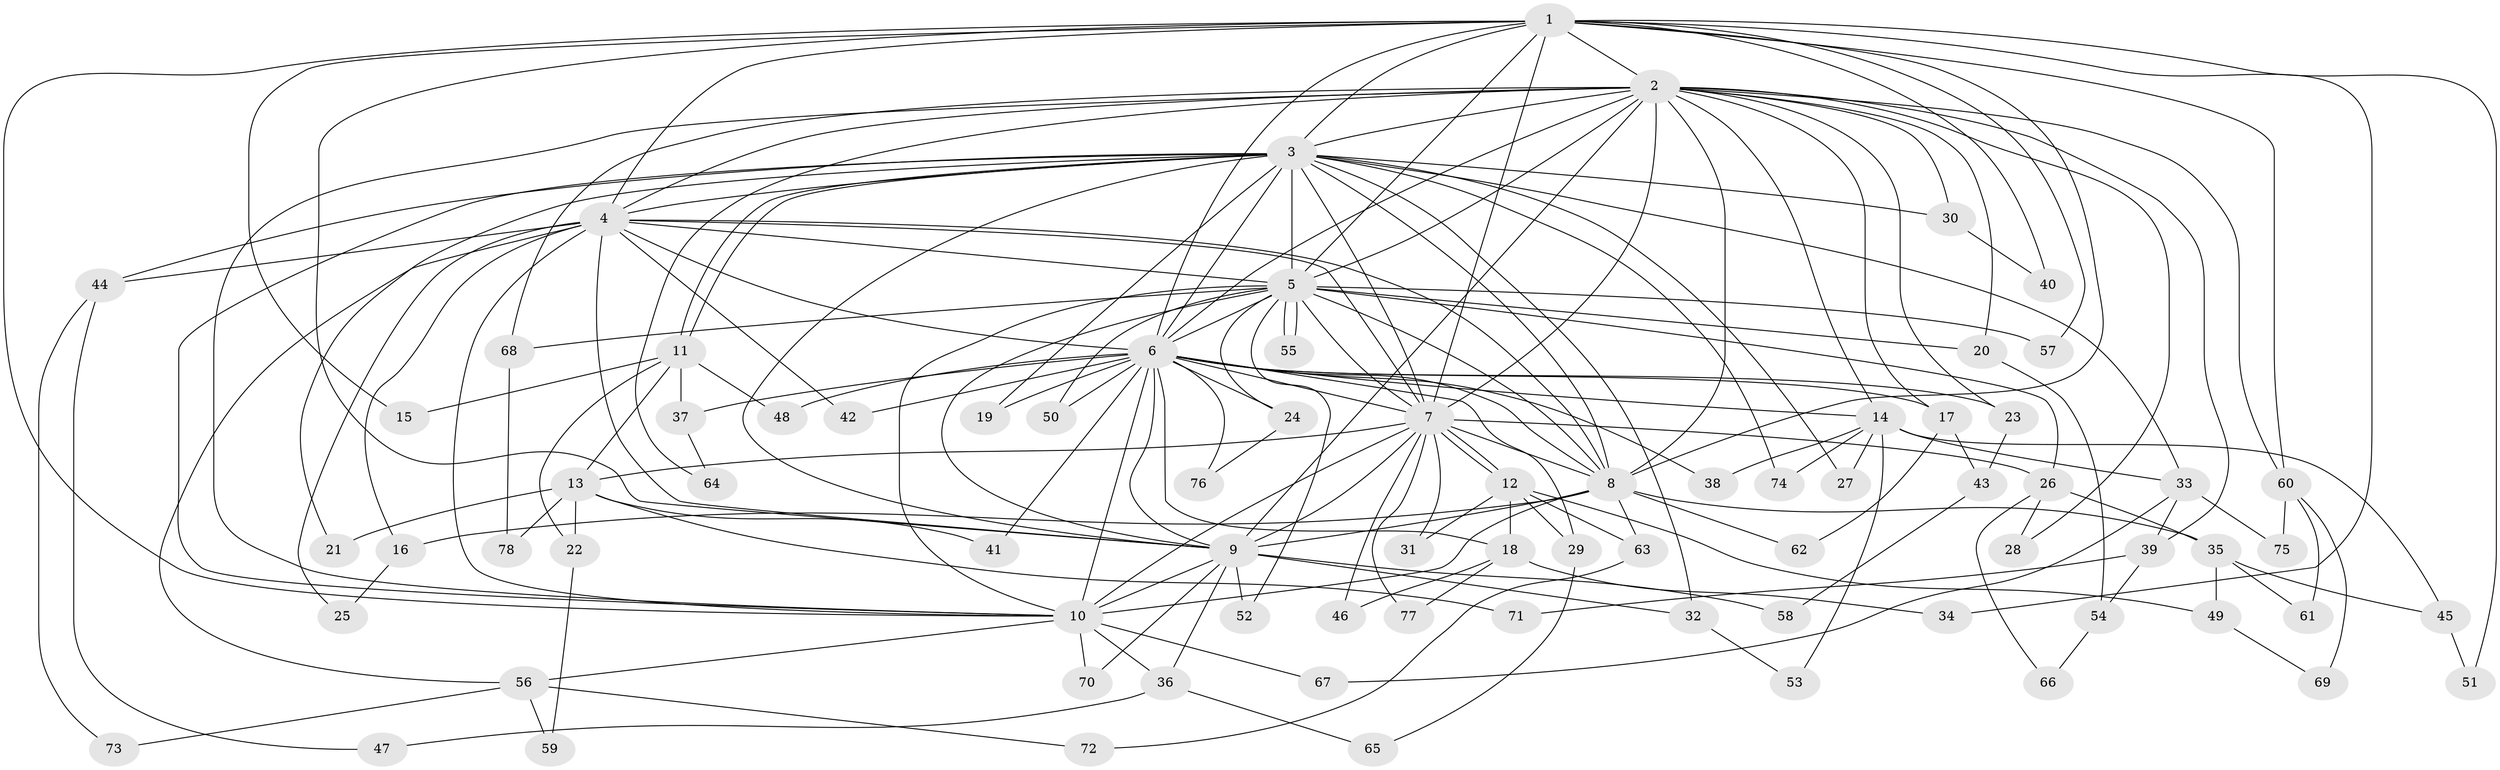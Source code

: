 // Generated by graph-tools (version 1.1) at 2025/45/03/09/25 04:45:04]
// undirected, 78 vertices, 181 edges
graph export_dot {
graph [start="1"]
  node [color=gray90,style=filled];
  1;
  2;
  3;
  4;
  5;
  6;
  7;
  8;
  9;
  10;
  11;
  12;
  13;
  14;
  15;
  16;
  17;
  18;
  19;
  20;
  21;
  22;
  23;
  24;
  25;
  26;
  27;
  28;
  29;
  30;
  31;
  32;
  33;
  34;
  35;
  36;
  37;
  38;
  39;
  40;
  41;
  42;
  43;
  44;
  45;
  46;
  47;
  48;
  49;
  50;
  51;
  52;
  53;
  54;
  55;
  56;
  57;
  58;
  59;
  60;
  61;
  62;
  63;
  64;
  65;
  66;
  67;
  68;
  69;
  70;
  71;
  72;
  73;
  74;
  75;
  76;
  77;
  78;
  1 -- 2;
  1 -- 3;
  1 -- 4;
  1 -- 5;
  1 -- 6;
  1 -- 7;
  1 -- 8;
  1 -- 9;
  1 -- 10;
  1 -- 15;
  1 -- 34;
  1 -- 40;
  1 -- 51;
  1 -- 57;
  1 -- 60;
  2 -- 3;
  2 -- 4;
  2 -- 5;
  2 -- 6;
  2 -- 7;
  2 -- 8;
  2 -- 9;
  2 -- 10;
  2 -- 14;
  2 -- 17;
  2 -- 20;
  2 -- 23;
  2 -- 28;
  2 -- 30;
  2 -- 39;
  2 -- 60;
  2 -- 64;
  2 -- 68;
  3 -- 4;
  3 -- 5;
  3 -- 6;
  3 -- 7;
  3 -- 8;
  3 -- 9;
  3 -- 10;
  3 -- 11;
  3 -- 11;
  3 -- 19;
  3 -- 21;
  3 -- 27;
  3 -- 30;
  3 -- 32;
  3 -- 33;
  3 -- 44;
  3 -- 74;
  4 -- 5;
  4 -- 6;
  4 -- 7;
  4 -- 8;
  4 -- 9;
  4 -- 10;
  4 -- 16;
  4 -- 25;
  4 -- 42;
  4 -- 44;
  4 -- 56;
  5 -- 6;
  5 -- 7;
  5 -- 8;
  5 -- 9;
  5 -- 10;
  5 -- 20;
  5 -- 24;
  5 -- 26;
  5 -- 50;
  5 -- 52;
  5 -- 55;
  5 -- 55;
  5 -- 57;
  5 -- 68;
  6 -- 7;
  6 -- 8;
  6 -- 9;
  6 -- 10;
  6 -- 14;
  6 -- 17;
  6 -- 18;
  6 -- 19;
  6 -- 23;
  6 -- 24;
  6 -- 29;
  6 -- 37;
  6 -- 38;
  6 -- 41;
  6 -- 42;
  6 -- 48;
  6 -- 50;
  6 -- 76;
  7 -- 8;
  7 -- 9;
  7 -- 10;
  7 -- 12;
  7 -- 12;
  7 -- 13;
  7 -- 26;
  7 -- 31;
  7 -- 46;
  7 -- 77;
  8 -- 9;
  8 -- 10;
  8 -- 16;
  8 -- 35;
  8 -- 62;
  8 -- 63;
  9 -- 10;
  9 -- 32;
  9 -- 36;
  9 -- 52;
  9 -- 58;
  9 -- 70;
  10 -- 36;
  10 -- 56;
  10 -- 67;
  10 -- 70;
  11 -- 13;
  11 -- 15;
  11 -- 22;
  11 -- 37;
  11 -- 48;
  12 -- 18;
  12 -- 29;
  12 -- 31;
  12 -- 49;
  12 -- 63;
  13 -- 21;
  13 -- 22;
  13 -- 41;
  13 -- 71;
  13 -- 78;
  14 -- 27;
  14 -- 33;
  14 -- 38;
  14 -- 45;
  14 -- 53;
  14 -- 74;
  16 -- 25;
  17 -- 43;
  17 -- 62;
  18 -- 34;
  18 -- 46;
  18 -- 77;
  20 -- 54;
  22 -- 59;
  23 -- 43;
  24 -- 76;
  26 -- 28;
  26 -- 35;
  26 -- 66;
  29 -- 65;
  30 -- 40;
  32 -- 53;
  33 -- 39;
  33 -- 67;
  33 -- 75;
  35 -- 45;
  35 -- 49;
  35 -- 61;
  36 -- 47;
  36 -- 65;
  37 -- 64;
  39 -- 54;
  39 -- 71;
  43 -- 58;
  44 -- 47;
  44 -- 73;
  45 -- 51;
  49 -- 69;
  54 -- 66;
  56 -- 59;
  56 -- 72;
  56 -- 73;
  60 -- 61;
  60 -- 69;
  60 -- 75;
  63 -- 72;
  68 -- 78;
}
